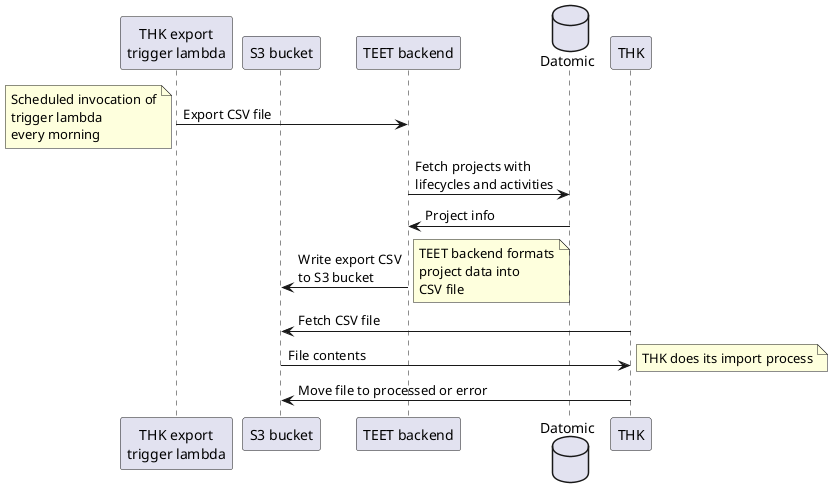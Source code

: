 @startuml

participant "THK export\ntrigger lambda" as trigger
participant "S3 bucket" as s3
participant "TEET backend" as teet
database "Datomic" as datomic
participant "THK" as thk

trigger->teet: Export CSV file
note left: Scheduled invocation of\ntrigger lambda\nevery morning
teet->datomic: Fetch projects with\nlifecycles and activities
datomic->teet: Project info
teet->s3: Write export CSV\nto S3 bucket
note right: TEET backend formats\nproject data into\nCSV file
thk->s3: Fetch CSV file
s3->thk: File contents
note right: THK does its import process
thk->s3: Move file to processed or error
@enduml
